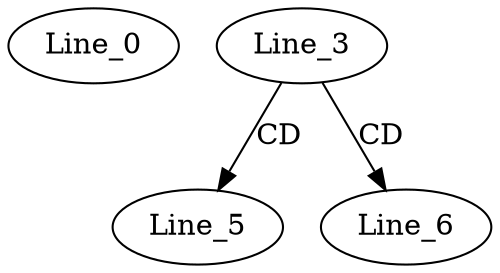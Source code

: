 digraph G {
  Line_0;
  Line_3;
  Line_5;
  Line_6;
  Line_3 -> Line_5 [ label="CD" ];
  Line_3 -> Line_6 [ label="CD" ];
}
